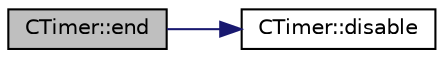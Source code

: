 digraph "CTimer::end"
{
  edge [fontname="Helvetica",fontsize="10",labelfontname="Helvetica",labelfontsize="10"];
  node [fontname="Helvetica",fontsize="10",shape=record];
  rankdir="LR";
  Node1 [label="CTimer::end",height=0.2,width=0.4,color="black", fillcolor="grey75", style="filled" fontcolor="black"];
  Node1 -> Node2 [color="midnightblue",fontsize="10",style="solid",fontname="Helvetica"];
  Node2 [label="CTimer::disable",height=0.2,width=0.4,color="black", fillcolor="white", style="filled",URL="$db/de1/class_c_timer.html#a61c79a568b4337520ed58e5f248a068e"];
}
